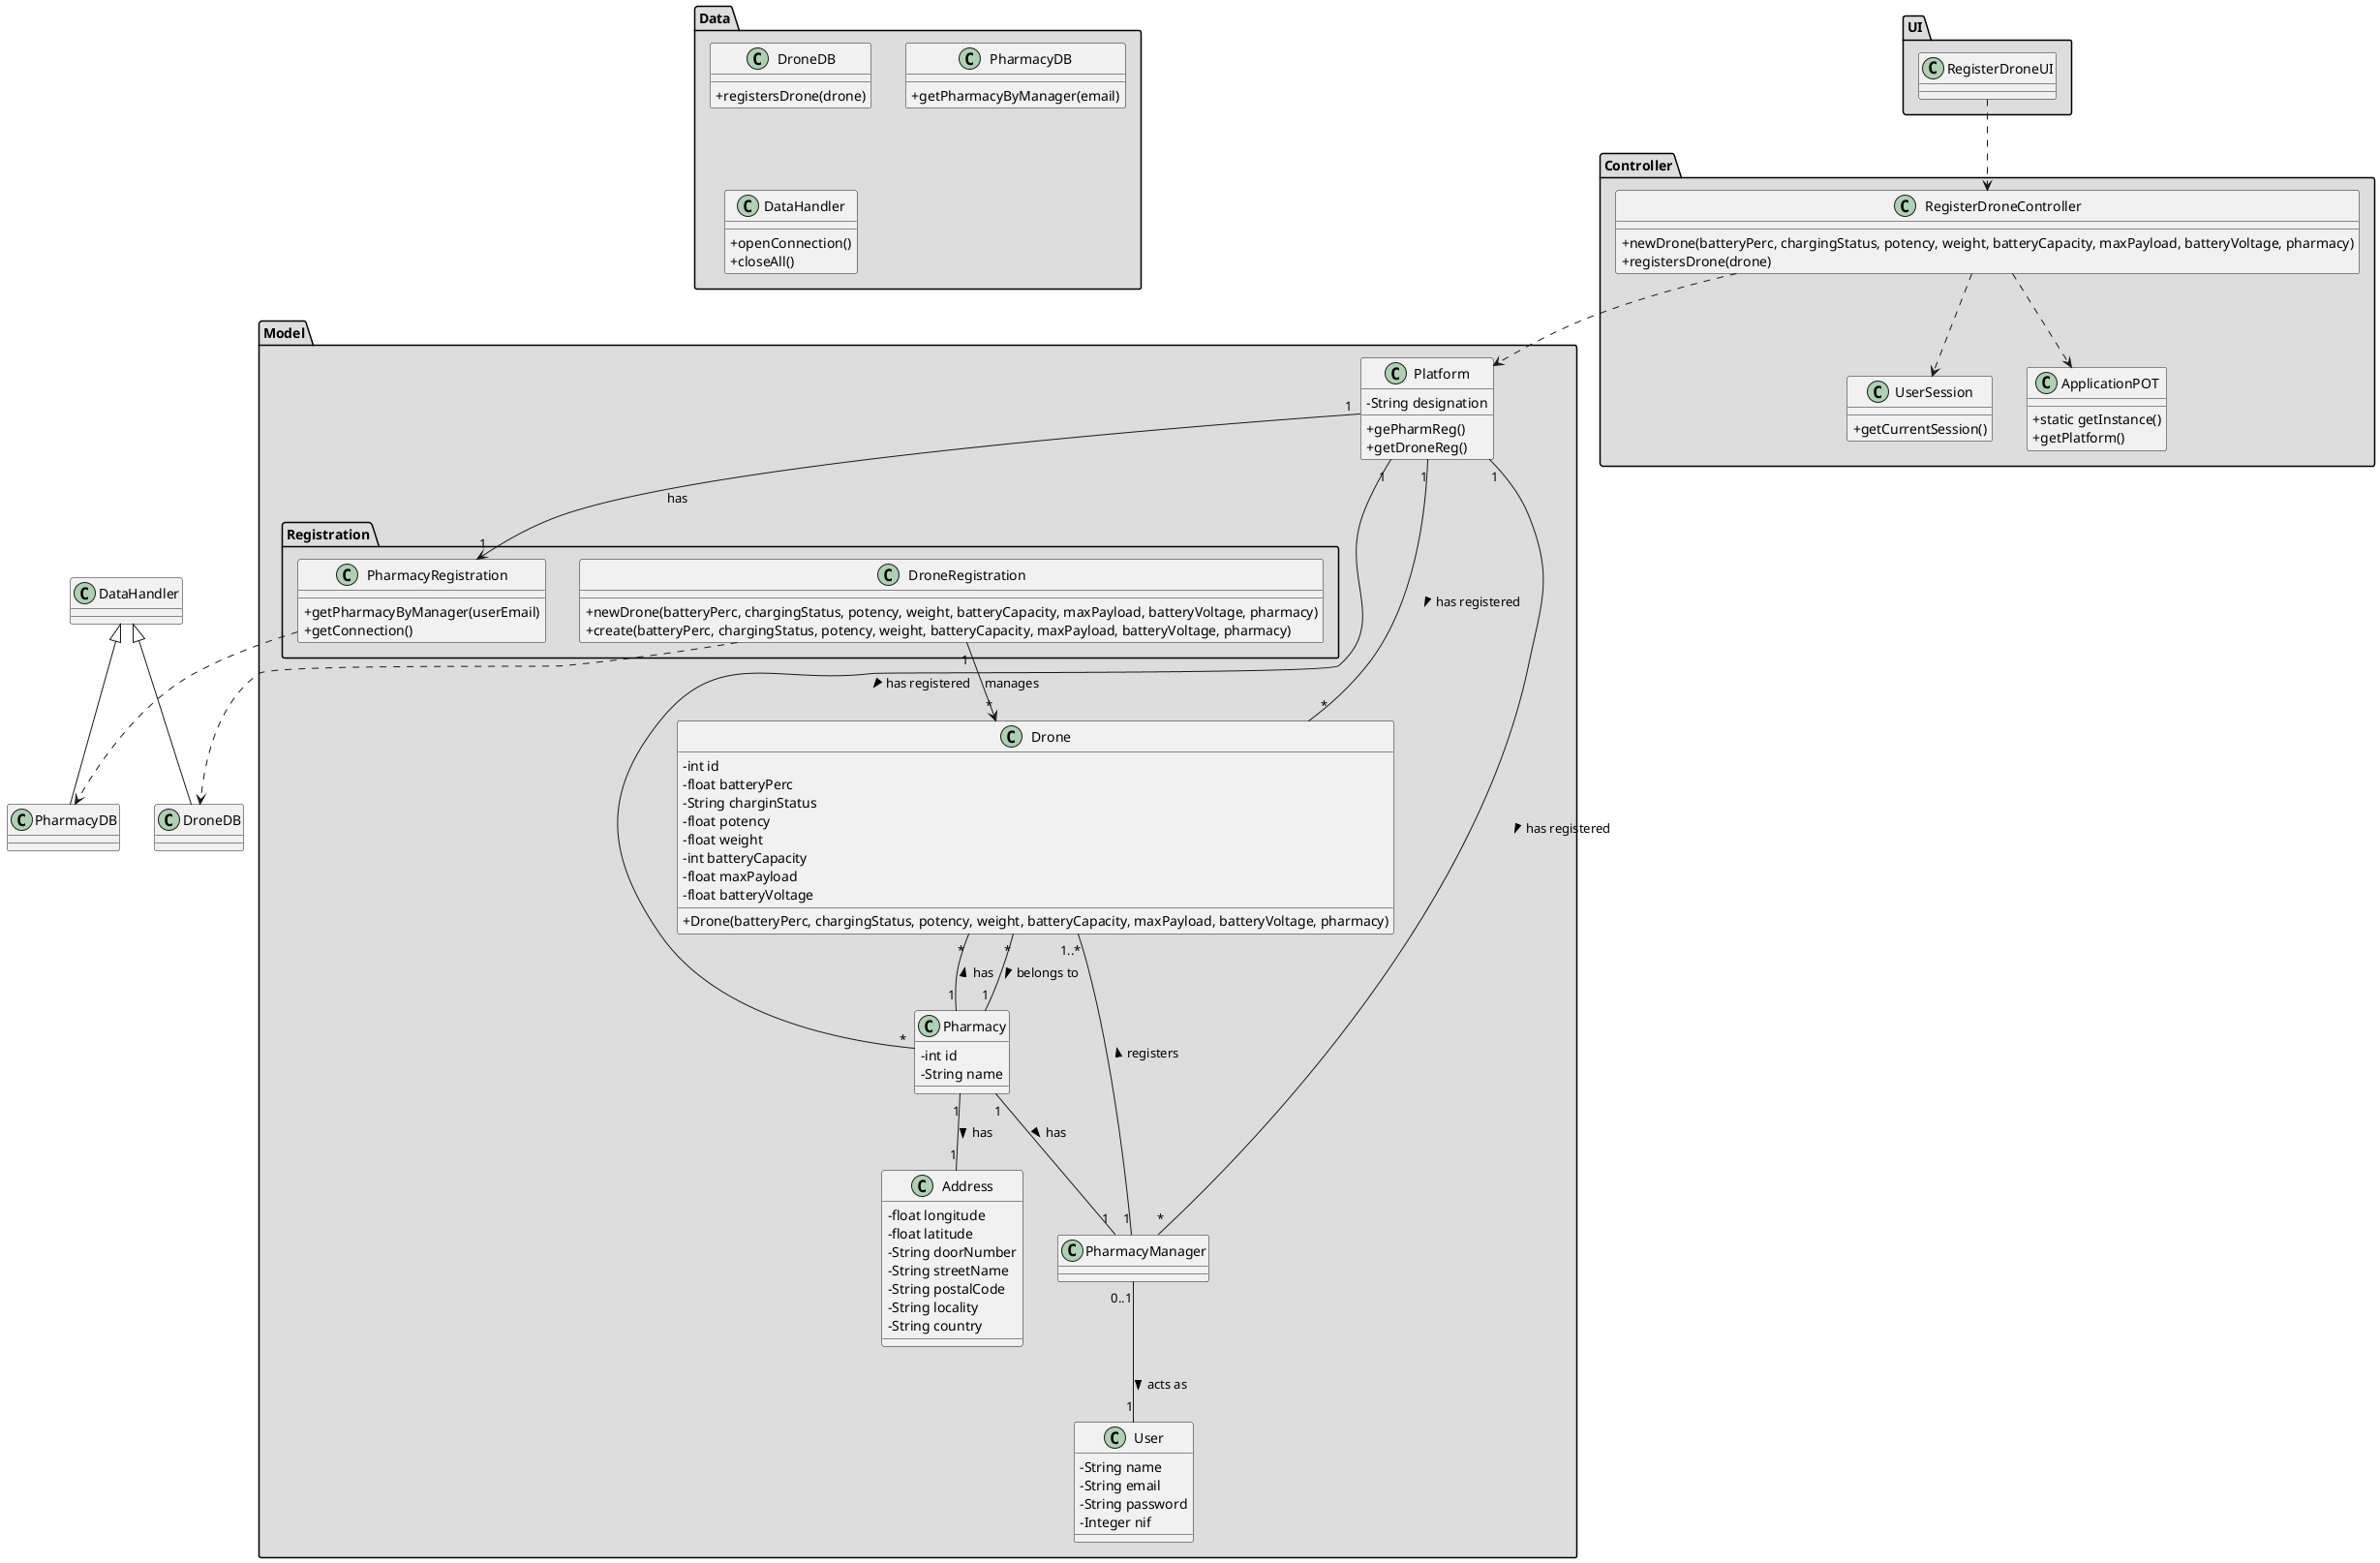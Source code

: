@startuml
skinparam classAttributeIconSize 0

package "UI" #DDDDDD {
class RegisterDroneUI{

}
}


package "Data" #DDDDDD {
class DroneDB{
+registersDrone(drone)
}

class PharmacyDB{
+getPharmacyByManager(email)
}
}


package "Controller" #DDDDDD {
class RegisterDroneController{
+newDrone(batteryPerc, chargingStatus, potency, weight, batteryCapacity, maxPayload, batteryVoltage, pharmacy)
+registersDrone(drone)
}

class ApplicationPOT
{
  +static getInstance()
  +getPlatform()
}

class UserSession
{
  +getCurrentSession()
}
}


package "Model" #DDDDDD {
class Platform {
  -String designation
  +gePharmReg()
  +getDroneReg()
}
package "Registration" #DDDDDD {
 class PharmacyRegistration{
     +getPharmacyByManager(userEmail)
     +getConnection()
 }

 class DroneRegistration{
      +newDrone(batteryPerc, chargingStatus, potency, weight, batteryCapacity, maxPayload, batteryVoltage, pharmacy)
      +create(batteryPerc, chargingStatus, potency, weight, batteryCapacity, maxPayload, batteryVoltage, pharmacy)
  }
 }
}

package "Model" #DDDDDD {
class Drone{
  -int id
  -float batteryPerc
  -String charginStatus
  -float potency
  -float weight
  -int batteryCapacity
  -float maxPayload
  -float batteryVoltage
  +Drone(batteryPerc, chargingStatus, potency, weight, batteryCapacity, maxPayload, batteryVoltage, pharmacy)
}

class Address{
  -float longitude
  -float latitude
  -String doorNumber
  -String streetName
  -String postalCode
  -String locality
  -String country
}

class Pharmacy {
  -int id
  -String name
}

class User{
-   String name
-   String email
-   String password
-   Integer nif
}

class PharmacyManager {
}

}


package "Data" #DDDDDD {
class DataHandler{
    +openConnection()
    +closeAll()
}
}

class PharmacyDB extends DataHandler
class DroneDB extends DataHandler

PharmacyRegistration ..> PharmacyDB
DroneRegistration ..> DroneDB

RegisterDroneUI ..> RegisterDroneController
RegisterDroneController ..> Platform
RegisterDroneController ..> ApplicationPOT
RegisterDroneController ..> UserSession
Platform "1" --> "1" PharmacyRegistration : has
DroneRegistration "1" --> "*" Drone : manages

Platform "1" -- "*" Pharmacy : has registered >
Platform "1" -- "*" Drone : has registered >
Platform "1" -- "*" PharmacyManager : has registered >

PharmacyManager "0..1" -- "1" User: acts as >
PharmacyManager "1" -- "1..*" Drone : registers >
Pharmacy "1" -- "1" PharmacyManager : has >
Pharmacy "1" -- "*" Drone : has >
Pharmacy "1" -- "1" Address : has >
Drone "*" -- "1" Pharmacy : belongs to >

@enduml